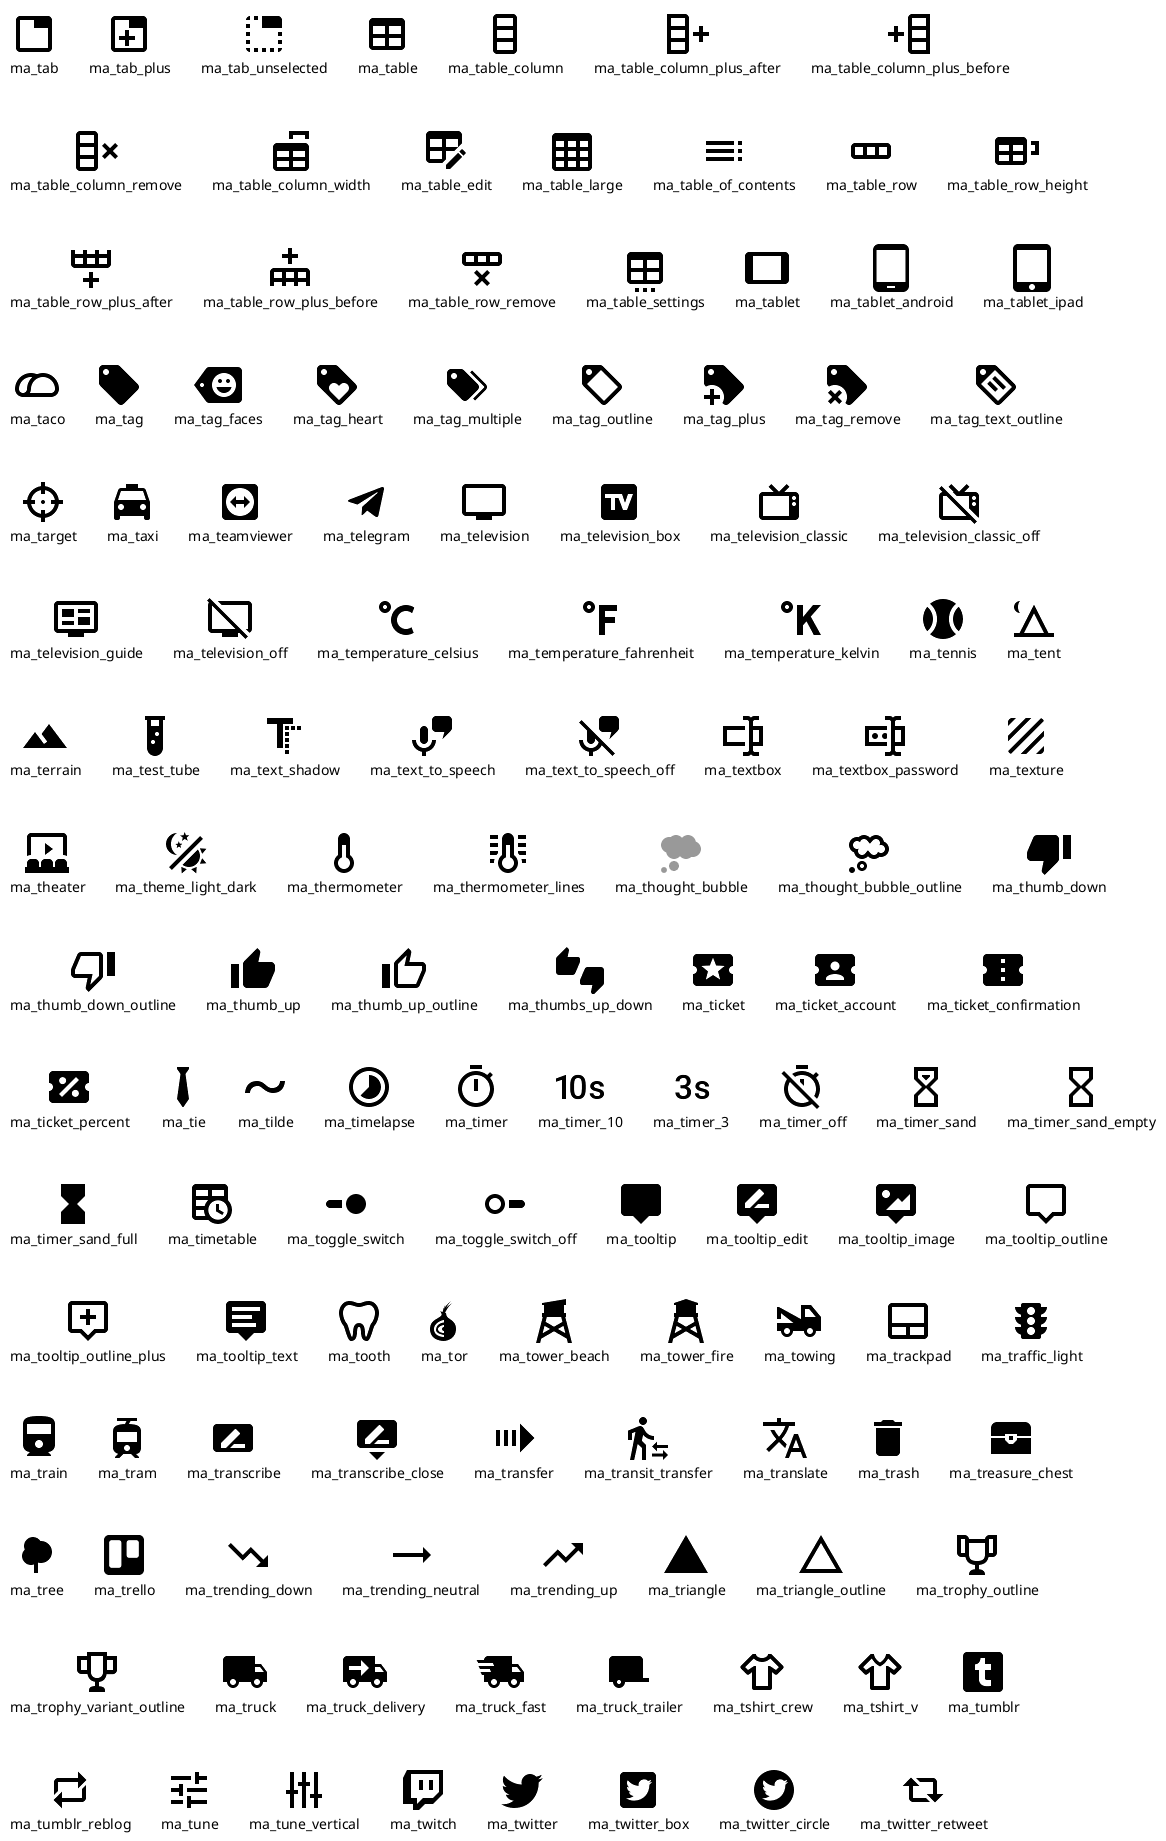 @startuml
!include <material/tab>
!include <material/table>
!include <material/table_column>
!include <material/table_column_plus_after>
!include <material/table_column_plus_before>
!include <material/table_column_remove>
!include <material/table_column_width>
!include <material/table_edit>
!include <material/table_large>
!include <material/table_of_contents>
!include <material/table_row>
!include <material/table_row_height>
!include <material/table_row_plus_after>
!include <material/table_row_plus_before>
!include <material/table_row_remove>
!include <material/table_settings>
!include <material/tablet>
!include <material/tablet_android>
!include <material/tablet_ipad>
!include <material/tab_plus>
!include <material/tab_unselected>
!include <material/taco>
!include <material/tag>
!include <material/tag_faces>
!include <material/tag_heart>
!include <material/tag_multiple>
!include <material/tag_outline>
!include <material/tag_plus>
!include <material/tag_remove>
!include <material/tag_text_outline>
!include <material/target>
!include <material/taxi>
!include <material/teamviewer>
!include <material/telegram>
!include <material/television>
!include <material/television_box>
!include <material/television_classic>
!include <material/television_classic_off>
!include <material/television_guide>
!include <material/television_off>
!include <material/temperature_celsius>
!include <material/temperature_fahrenheit>
!include <material/temperature_kelvin>
!include <material/tennis>
!include <material/tent>
!include <material/terrain>
!include <material/test_tube>
!include <material/textbox>
!include <material/textbox_password>
!include <material/text_shadow>
!include <material/text_to_speech>
!include <material/text_to_speech_off>
!include <material/texture>
!include <material/theater>
!include <material/theme_light_dark>
!include <material/thermometer>
!include <material/thermometer_lines>
!include <material/thought_bubble>
!include <material/thought_bubble_outline>
!include <material/thumb_down>
!include <material/thumb_down_outline>
!include <material/thumbs_up_down>
!include <material/thumb_up>
!include <material/thumb_up_outline>
!include <material/ticket>
!include <material/ticket_account>
!include <material/ticket_confirmation>
!include <material/ticket_percent>
!include <material/tie>
!include <material/tilde>
!include <material/timelapse>
!include <material/timer>
!include <material/timer_10>
!include <material/timer_3>
!include <material/timer_off>
!include <material/timer_sand>
!include <material/timer_sand_empty>
!include <material/timer_sand_full>
!include <material/timetable>
!include <material/toggle_switch>
!include <material/toggle_switch_off>
!include <material/tooltip>
!include <material/tooltip_edit>
!include <material/tooltip_image>
!include <material/tooltip_outline>
!include <material/tooltip_outline_plus>
!include <material/tooltip_text>
!include <material/tooth>
!include <material/tor>
!include <material/tower_beach>
!include <material/tower_fire>
!include <material/towing>
!include <material/trackpad>
!include <material/traffic_light>
!include <material/train>
!include <material/tram>
!include <material/transcribe>
!include <material/transcribe_close>
!include <material/transfer>
!include <material/transit_transfer>
!include <material/translate>
!include <material/trash>
!include <material/treasure_chest>
!include <material/tree>
!include <material/trello>
!include <material/trending_down>
!include <material/trending_neutral>
!include <material/trending_up>
!include <material/triangle>
!include <material/triangle_outline>
!include <material/trophy_outline>
!include <material/trophy_variant_outline>
!include <material/truck>
!include <material/truck_delivery>
!include <material/truck_fast>
!include <material/truck_trailer>
!include <material/tshirt_crew>
!include <material/tshirt_v>
!include <material/tumblr>
!include <material/tumblr_reblog>
!include <material/tune>
!include <material/tune_vertical>
!include <material/twitch>
!include <material/twitter>
!include <material/twitter_box>
!include <material/twitter_circle>
!include <material/twitter_retweet>

listsprites
@enduml